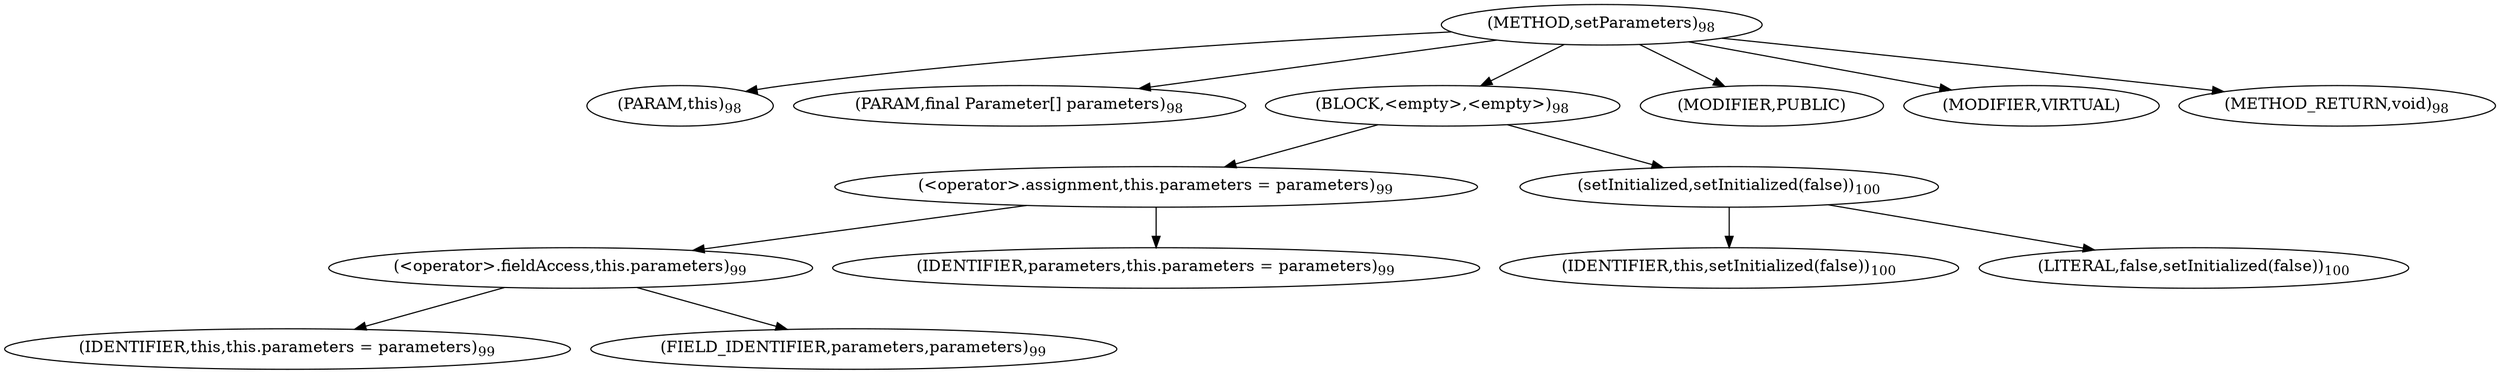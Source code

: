 digraph "setParameters" {  
"30" [label = <(METHOD,setParameters)<SUB>98</SUB>> ]
"8" [label = <(PARAM,this)<SUB>98</SUB>> ]
"31" [label = <(PARAM,final Parameter[] parameters)<SUB>98</SUB>> ]
"32" [label = <(BLOCK,&lt;empty&gt;,&lt;empty&gt;)<SUB>98</SUB>> ]
"33" [label = <(&lt;operator&gt;.assignment,this.parameters = parameters)<SUB>99</SUB>> ]
"34" [label = <(&lt;operator&gt;.fieldAccess,this.parameters)<SUB>99</SUB>> ]
"7" [label = <(IDENTIFIER,this,this.parameters = parameters)<SUB>99</SUB>> ]
"35" [label = <(FIELD_IDENTIFIER,parameters,parameters)<SUB>99</SUB>> ]
"36" [label = <(IDENTIFIER,parameters,this.parameters = parameters)<SUB>99</SUB>> ]
"37" [label = <(setInitialized,setInitialized(false))<SUB>100</SUB>> ]
"9" [label = <(IDENTIFIER,this,setInitialized(false))<SUB>100</SUB>> ]
"38" [label = <(LITERAL,false,setInitialized(false))<SUB>100</SUB>> ]
"39" [label = <(MODIFIER,PUBLIC)> ]
"40" [label = <(MODIFIER,VIRTUAL)> ]
"41" [label = <(METHOD_RETURN,void)<SUB>98</SUB>> ]
  "30" -> "8" 
  "30" -> "31" 
  "30" -> "32" 
  "30" -> "39" 
  "30" -> "40" 
  "30" -> "41" 
  "32" -> "33" 
  "32" -> "37" 
  "33" -> "34" 
  "33" -> "36" 
  "34" -> "7" 
  "34" -> "35" 
  "37" -> "9" 
  "37" -> "38" 
}
